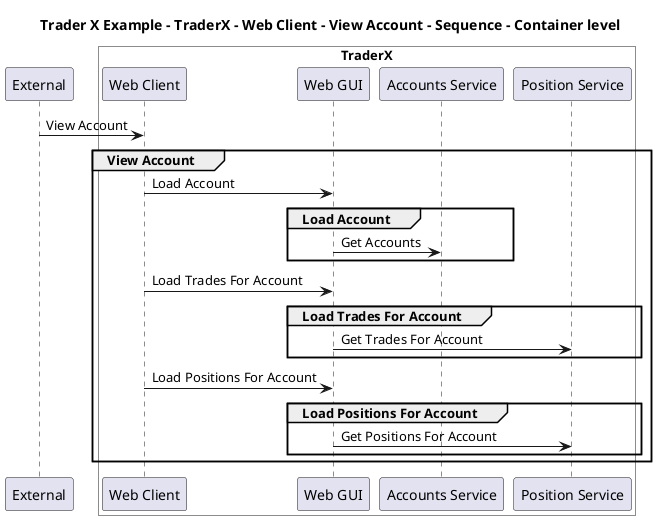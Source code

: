 @startuml

title Trader X Example - TraderX - Web Client - View Account - Sequence - Container level

participant "External" as C4InterFlow.SoftwareSystems.ExternalSystem

box "TraderX" #White
    participant "Web Client" as TraderXExample.SoftwareSystems.TraderX.Containers.WebClient
    participant "Web GUI" as TraderXExample.SoftwareSystems.TraderX.Containers.WebGUI
    participant "Accounts Service" as TraderXExample.SoftwareSystems.TraderX.Containers.AccountsService
    participant "Position Service" as TraderXExample.SoftwareSystems.TraderX.Containers.PositionService
end box


C4InterFlow.SoftwareSystems.ExternalSystem -> TraderXExample.SoftwareSystems.TraderX.Containers.WebClient : View Account
group View Account
TraderXExample.SoftwareSystems.TraderX.Containers.WebClient -> TraderXExample.SoftwareSystems.TraderX.Containers.WebGUI : Load Account
group Load Account
TraderXExample.SoftwareSystems.TraderX.Containers.WebGUI -> TraderXExample.SoftwareSystems.TraderX.Containers.AccountsService : Get Accounts
end
TraderXExample.SoftwareSystems.TraderX.Containers.WebClient -> TraderXExample.SoftwareSystems.TraderX.Containers.WebGUI : Load Trades For Account
group Load Trades For Account
TraderXExample.SoftwareSystems.TraderX.Containers.WebGUI -> TraderXExample.SoftwareSystems.TraderX.Containers.PositionService : Get Trades For Account
end
TraderXExample.SoftwareSystems.TraderX.Containers.WebClient -> TraderXExample.SoftwareSystems.TraderX.Containers.WebGUI : Load Positions For Account
group Load Positions For Account
TraderXExample.SoftwareSystems.TraderX.Containers.WebGUI -> TraderXExample.SoftwareSystems.TraderX.Containers.PositionService : Get Positions For Account
end
end


@enduml
